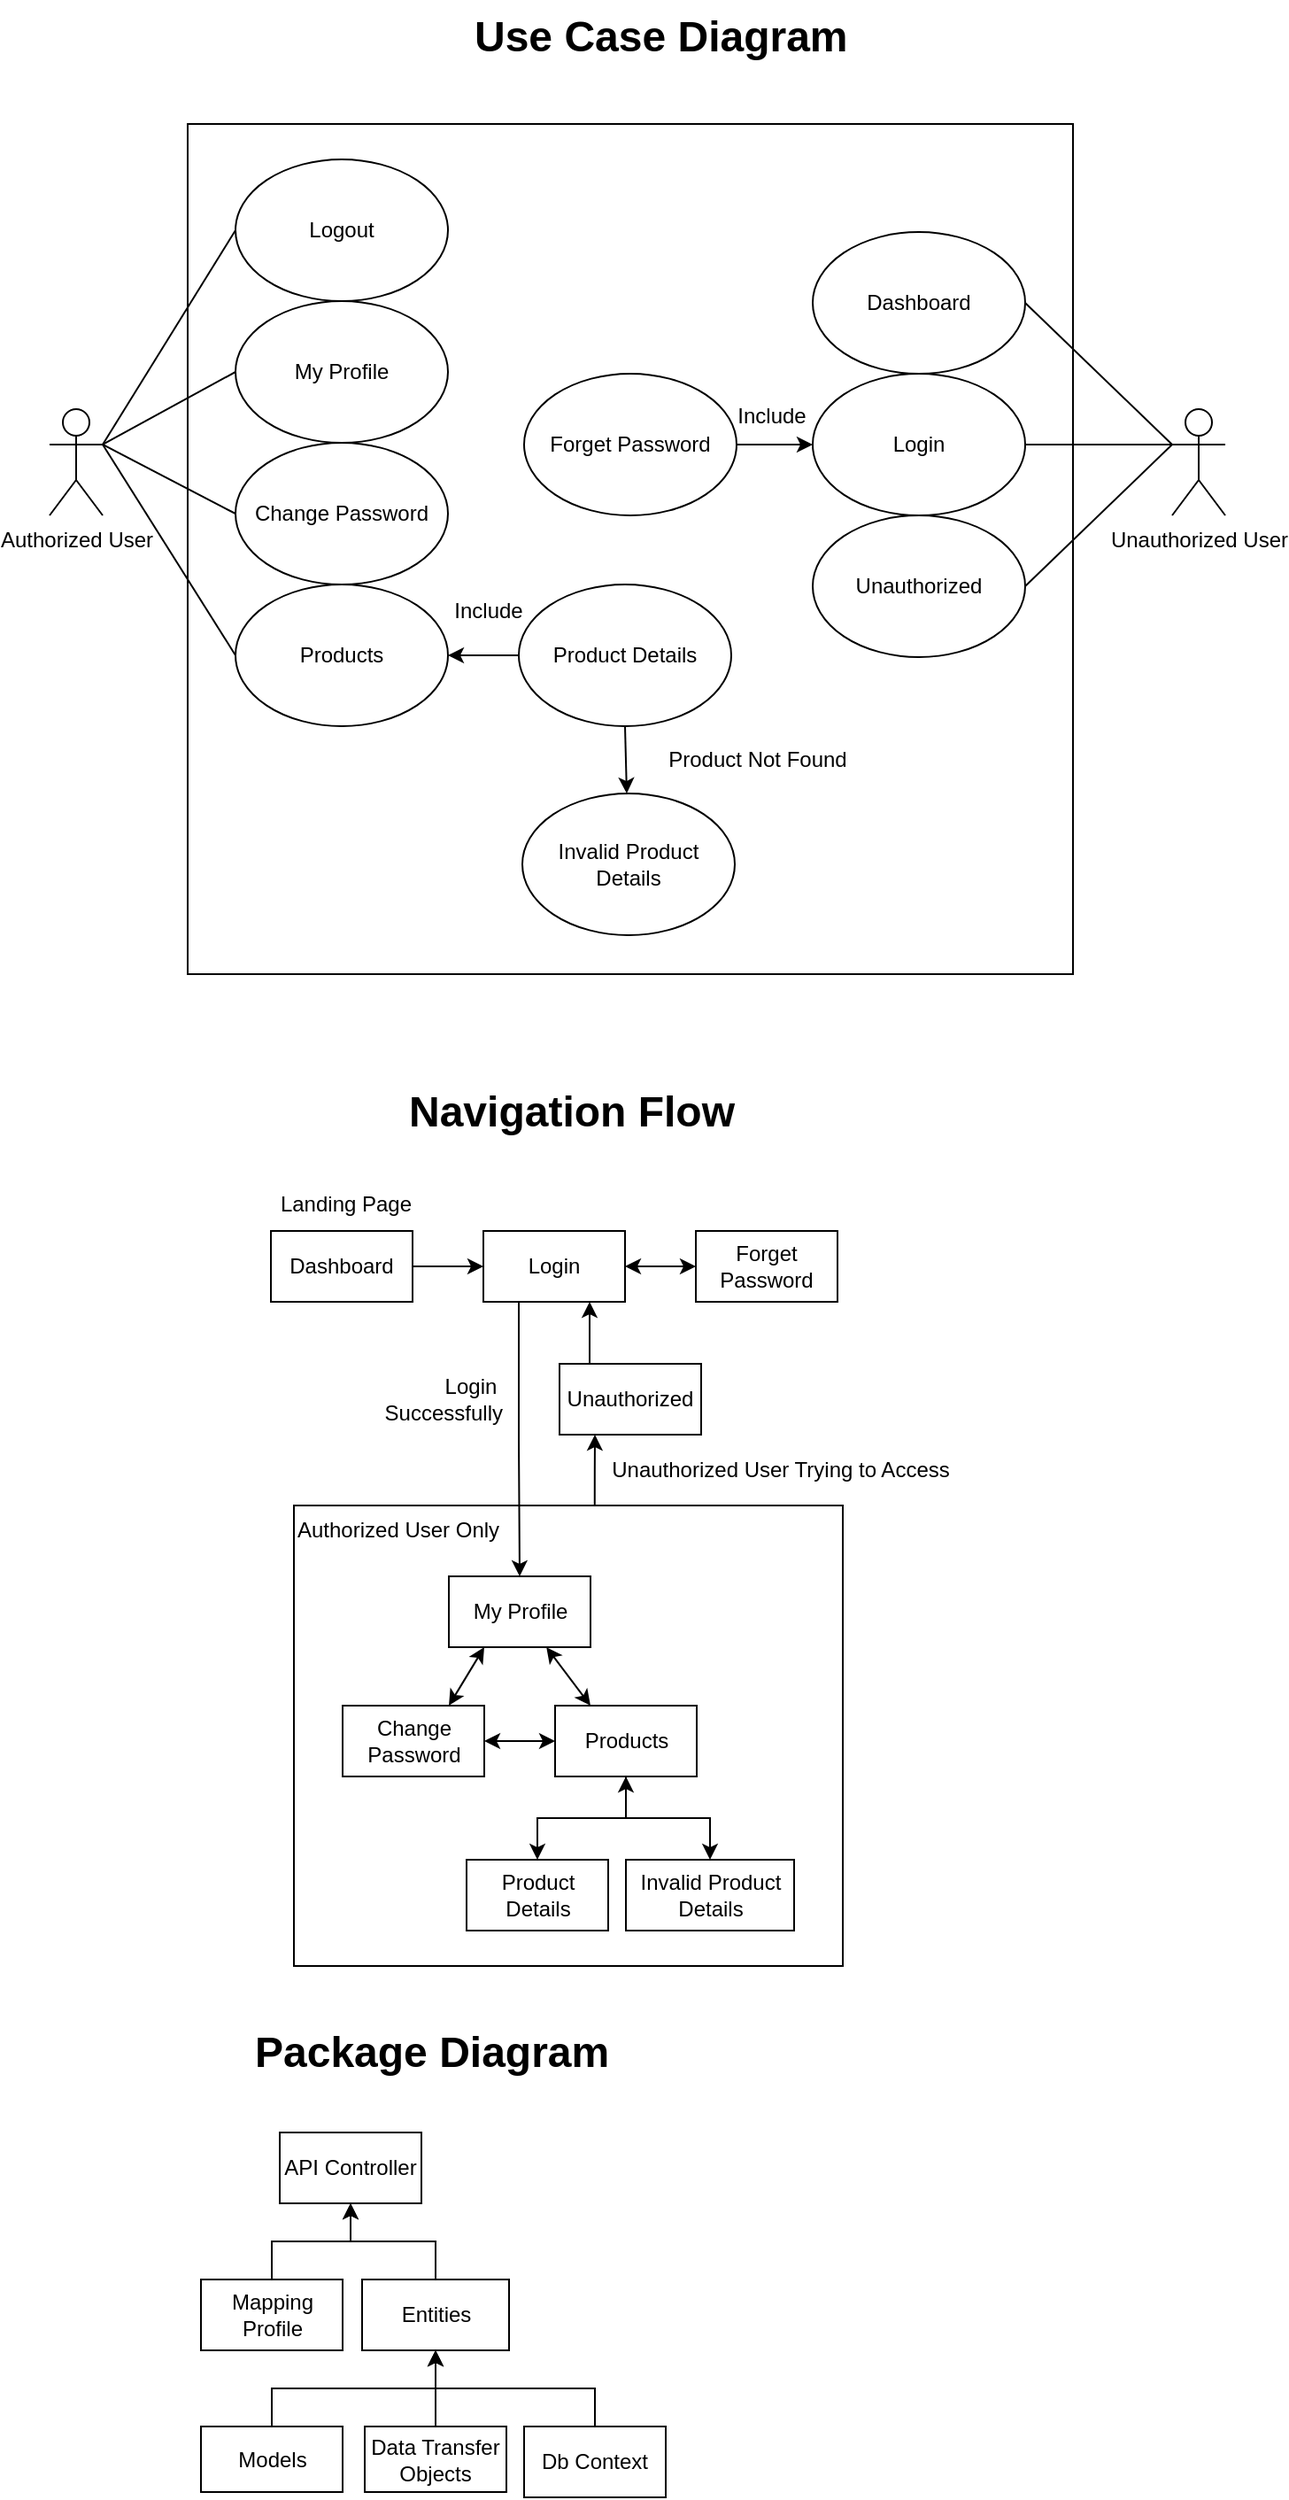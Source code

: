 <mxfile version="24.7.7">
  <diagram name="Page-1" id="6h4aRHLemwYXuyL-VMiY">
    <mxGraphModel dx="794" dy="493" grid="0" gridSize="10" guides="1" tooltips="1" connect="1" arrows="1" fold="1" page="1" pageScale="1" pageWidth="850" pageHeight="1100" math="0" shadow="0">
      <root>
        <mxCell id="0" />
        <mxCell id="1" parent="0" />
        <mxCell id="gtmcrclWsPZU6SZJLI6x-3" style="edgeStyle=orthogonalEdgeStyle;rounded=0;orthogonalLoop=1;jettySize=auto;html=1;exitX=0.548;exitY=0;exitDx=0;exitDy=0;entryX=0.25;entryY=1;entryDx=0;entryDy=0;exitPerimeter=0;" parent="1" source="as6Bhv_U-mF8oLlvsq7q-39" target="as6Bhv_U-mF8oLlvsq7q-29" edge="1">
          <mxGeometry relative="1" as="geometry">
            <mxPoint x="402" y="924" as="targetPoint" />
          </mxGeometry>
        </mxCell>
        <mxCell id="as6Bhv_U-mF8oLlvsq7q-39" value="&lt;div&gt;Authorized User Only&lt;/div&gt;" style="rounded=0;whiteSpace=wrap;html=1;fillColor=none;align=left;verticalAlign=top;" parent="1" vertex="1">
          <mxGeometry x="210" y="920" width="310" height="260" as="geometry" />
        </mxCell>
        <mxCell id="as6Bhv_U-mF8oLlvsq7q-5" style="rounded=0;orthogonalLoop=1;jettySize=auto;html=1;exitX=0;exitY=0.333;exitDx=0;exitDy=0;exitPerimeter=0;endArrow=none;endFill=0;entryX=1;entryY=0.5;entryDx=0;entryDy=0;" parent="1" source="as6Bhv_U-mF8oLlvsq7q-1" target="as6Bhv_U-mF8oLlvsq7q-3" edge="1">
          <mxGeometry relative="1" as="geometry" />
        </mxCell>
        <mxCell id="as6Bhv_U-mF8oLlvsq7q-6" style="rounded=0;orthogonalLoop=1;jettySize=auto;html=1;exitX=0;exitY=0.333;exitDx=0;exitDy=0;exitPerimeter=0;endArrow=none;endFill=0;entryX=1;entryY=0.5;entryDx=0;entryDy=0;" parent="1" source="as6Bhv_U-mF8oLlvsq7q-1" target="as6Bhv_U-mF8oLlvsq7q-4" edge="1">
          <mxGeometry relative="1" as="geometry" />
        </mxCell>
        <mxCell id="as6Bhv_U-mF8oLlvsq7q-1" value="Unauthorized User" style="shape=umlActor;verticalLabelPosition=bottom;verticalAlign=top;html=1;outlineConnect=0;" parent="1" vertex="1">
          <mxGeometry x="706" y="301" width="30" height="60" as="geometry" />
        </mxCell>
        <mxCell id="as6Bhv_U-mF8oLlvsq7q-2" value="Authorized User" style="shape=umlActor;verticalLabelPosition=bottom;verticalAlign=top;html=1;outlineConnect=0;" parent="1" vertex="1">
          <mxGeometry x="72" y="301" width="30" height="60" as="geometry" />
        </mxCell>
        <mxCell id="as6Bhv_U-mF8oLlvsq7q-3" value="Dashboard" style="ellipse;whiteSpace=wrap;html=1;" parent="1" vertex="1">
          <mxGeometry x="503" y="201" width="120" height="80" as="geometry" />
        </mxCell>
        <mxCell id="as6Bhv_U-mF8oLlvsq7q-4" value="Login" style="ellipse;whiteSpace=wrap;html=1;" parent="1" vertex="1">
          <mxGeometry x="503" y="281" width="120" height="80" as="geometry" />
        </mxCell>
        <mxCell id="as6Bhv_U-mF8oLlvsq7q-7" value="Logout" style="ellipse;whiteSpace=wrap;html=1;" parent="1" vertex="1">
          <mxGeometry x="177" y="160" width="120" height="80" as="geometry" />
        </mxCell>
        <mxCell id="as6Bhv_U-mF8oLlvsq7q-57" style="rounded=0;orthogonalLoop=1;jettySize=auto;html=1;exitX=1;exitY=0.5;exitDx=0;exitDy=0;entryX=0;entryY=0.5;entryDx=0;entryDy=0;" parent="1" source="as6Bhv_U-mF8oLlvsq7q-8" target="as6Bhv_U-mF8oLlvsq7q-4" edge="1">
          <mxGeometry relative="1" as="geometry" />
        </mxCell>
        <mxCell id="as6Bhv_U-mF8oLlvsq7q-8" value="Forget Password" style="ellipse;whiteSpace=wrap;html=1;" parent="1" vertex="1">
          <mxGeometry x="340" y="281" width="120" height="80" as="geometry" />
        </mxCell>
        <mxCell id="as6Bhv_U-mF8oLlvsq7q-10" value="Unauthorized" style="ellipse;whiteSpace=wrap;html=1;" parent="1" vertex="1">
          <mxGeometry x="503" y="361" width="120" height="80" as="geometry" />
        </mxCell>
        <mxCell id="as6Bhv_U-mF8oLlvsq7q-11" style="rounded=0;orthogonalLoop=1;jettySize=auto;html=1;exitX=0;exitY=0.333;exitDx=0;exitDy=0;exitPerimeter=0;endArrow=none;endFill=0;entryX=1;entryY=0.5;entryDx=0;entryDy=0;" parent="1" source="as6Bhv_U-mF8oLlvsq7q-1" target="as6Bhv_U-mF8oLlvsq7q-10" edge="1">
          <mxGeometry relative="1" as="geometry">
            <mxPoint x="163" y="371" as="sourcePoint" />
            <mxPoint x="523" y="388" as="targetPoint" />
          </mxGeometry>
        </mxCell>
        <mxCell id="as6Bhv_U-mF8oLlvsq7q-12" style="rounded=0;orthogonalLoop=1;jettySize=auto;html=1;exitX=1;exitY=0.333;exitDx=0;exitDy=0;exitPerimeter=0;endArrow=none;endFill=0;entryX=0;entryY=0.5;entryDx=0;entryDy=0;" parent="1" source="as6Bhv_U-mF8oLlvsq7q-2" target="as6Bhv_U-mF8oLlvsq7q-7" edge="1">
          <mxGeometry relative="1" as="geometry">
            <mxPoint x="37" as="sourcePoint" />
            <mxPoint x="391" y="95" as="targetPoint" />
          </mxGeometry>
        </mxCell>
        <mxCell id="as6Bhv_U-mF8oLlvsq7q-13" value="My Profile" style="ellipse;whiteSpace=wrap;html=1;" parent="1" vertex="1">
          <mxGeometry x="177" y="240" width="120" height="80" as="geometry" />
        </mxCell>
        <mxCell id="as6Bhv_U-mF8oLlvsq7q-14" value="Change Password" style="ellipse;whiteSpace=wrap;html=1;" parent="1" vertex="1">
          <mxGeometry x="177" y="320" width="120" height="80" as="geometry" />
        </mxCell>
        <mxCell id="as6Bhv_U-mF8oLlvsq7q-15" value="Products" style="ellipse;whiteSpace=wrap;html=1;" parent="1" vertex="1">
          <mxGeometry x="177" y="400" width="120" height="80" as="geometry" />
        </mxCell>
        <mxCell id="as6Bhv_U-mF8oLlvsq7q-59" style="rounded=0;orthogonalLoop=1;jettySize=auto;html=1;exitX=0;exitY=0.5;exitDx=0;exitDy=0;entryX=1;entryY=0.5;entryDx=0;entryDy=0;" parent="1" source="as6Bhv_U-mF8oLlvsq7q-16" target="as6Bhv_U-mF8oLlvsq7q-15" edge="1">
          <mxGeometry relative="1" as="geometry" />
        </mxCell>
        <mxCell id="as6Bhv_U-mF8oLlvsq7q-60" style="rounded=0;orthogonalLoop=1;jettySize=auto;html=1;exitX=0.5;exitY=1;exitDx=0;exitDy=0;" parent="1" source="as6Bhv_U-mF8oLlvsq7q-16" target="as6Bhv_U-mF8oLlvsq7q-17" edge="1">
          <mxGeometry relative="1" as="geometry" />
        </mxCell>
        <mxCell id="as6Bhv_U-mF8oLlvsq7q-16" value="Product Details" style="ellipse;whiteSpace=wrap;html=1;" parent="1" vertex="1">
          <mxGeometry x="337" y="400" width="120" height="80" as="geometry" />
        </mxCell>
        <mxCell id="as6Bhv_U-mF8oLlvsq7q-17" value="Invalid Product Details" style="ellipse;whiteSpace=wrap;html=1;" parent="1" vertex="1">
          <mxGeometry x="339" y="518" width="120" height="80" as="geometry" />
        </mxCell>
        <mxCell id="as6Bhv_U-mF8oLlvsq7q-18" style="rounded=0;orthogonalLoop=1;jettySize=auto;html=1;exitX=1;exitY=0.333;exitDx=0;exitDy=0;exitPerimeter=0;endArrow=none;endFill=0;entryX=0;entryY=0.5;entryDx=0;entryDy=0;" parent="1" source="as6Bhv_U-mF8oLlvsq7q-2" target="as6Bhv_U-mF8oLlvsq7q-13" edge="1">
          <mxGeometry relative="1" as="geometry">
            <mxPoint x="37" y="110" as="sourcePoint" />
            <mxPoint x="190" y="147" as="targetPoint" />
          </mxGeometry>
        </mxCell>
        <mxCell id="as6Bhv_U-mF8oLlvsq7q-19" style="rounded=0;orthogonalLoop=1;jettySize=auto;html=1;exitX=1;exitY=0.333;exitDx=0;exitDy=0;exitPerimeter=0;endArrow=none;endFill=0;entryX=0;entryY=0.5;entryDx=0;entryDy=0;" parent="1" source="as6Bhv_U-mF8oLlvsq7q-2" target="as6Bhv_U-mF8oLlvsq7q-14" edge="1">
          <mxGeometry relative="1" as="geometry">
            <mxPoint x="47" y="120" as="sourcePoint" />
            <mxPoint x="200" y="157" as="targetPoint" />
          </mxGeometry>
        </mxCell>
        <mxCell id="as6Bhv_U-mF8oLlvsq7q-20" style="rounded=0;orthogonalLoop=1;jettySize=auto;html=1;exitX=1;exitY=0.333;exitDx=0;exitDy=0;exitPerimeter=0;endArrow=none;endFill=0;entryX=0;entryY=0.5;entryDx=0;entryDy=0;" parent="1" source="as6Bhv_U-mF8oLlvsq7q-2" target="as6Bhv_U-mF8oLlvsq7q-15" edge="1">
          <mxGeometry relative="1" as="geometry">
            <mxPoint x="57" y="130" as="sourcePoint" />
            <mxPoint x="210" y="167" as="targetPoint" />
          </mxGeometry>
        </mxCell>
        <mxCell id="as6Bhv_U-mF8oLlvsq7q-25" value="&lt;h1 style=&quot;margin-top: 0px;&quot;&gt;Use Case Diagram&lt;/h1&gt;" style="text;html=1;whiteSpace=wrap;overflow=hidden;rounded=0;" parent="1" vertex="1">
          <mxGeometry x="310" y="70" width="224" height="44" as="geometry" />
        </mxCell>
        <mxCell id="as6Bhv_U-mF8oLlvsq7q-26" value="Dashboard" style="rounded=0;whiteSpace=wrap;html=1;" parent="1" vertex="1">
          <mxGeometry x="197" y="765" width="80" height="40" as="geometry" />
        </mxCell>
        <mxCell id="as6Bhv_U-mF8oLlvsq7q-33" style="edgeStyle=orthogonalEdgeStyle;rounded=0;orthogonalLoop=1;jettySize=auto;html=1;exitX=0.25;exitY=1;exitDx=0;exitDy=0;entryX=0.5;entryY=0;entryDx=0;entryDy=0;" parent="1" source="as6Bhv_U-mF8oLlvsq7q-27" target="as6Bhv_U-mF8oLlvsq7q-32" edge="1">
          <mxGeometry relative="1" as="geometry" />
        </mxCell>
        <mxCell id="as6Bhv_U-mF8oLlvsq7q-27" value="Login" style="rounded=0;whiteSpace=wrap;html=1;" parent="1" vertex="1">
          <mxGeometry x="317" y="765" width="80" height="40" as="geometry" />
        </mxCell>
        <mxCell id="as6Bhv_U-mF8oLlvsq7q-28" value="Forget Password" style="rounded=0;whiteSpace=wrap;html=1;" parent="1" vertex="1">
          <mxGeometry x="437" y="765" width="80" height="40" as="geometry" />
        </mxCell>
        <mxCell id="gtmcrclWsPZU6SZJLI6x-4" style="rounded=0;orthogonalLoop=1;jettySize=auto;html=1;exitX=0.25;exitY=0;exitDx=0;exitDy=0;entryX=0.75;entryY=1;entryDx=0;entryDy=0;edgeStyle=orthogonalEdgeStyle;" parent="1" source="as6Bhv_U-mF8oLlvsq7q-29" target="as6Bhv_U-mF8oLlvsq7q-27" edge="1">
          <mxGeometry relative="1" as="geometry">
            <mxPoint x="360" y="780" as="targetPoint" />
          </mxGeometry>
        </mxCell>
        <mxCell id="as6Bhv_U-mF8oLlvsq7q-29" value="Unauthorized" style="rounded=0;whiteSpace=wrap;html=1;" parent="1" vertex="1">
          <mxGeometry x="360" y="840" width="80" height="40" as="geometry" />
        </mxCell>
        <mxCell id="as6Bhv_U-mF8oLlvsq7q-30" value="" style="endArrow=classic;html=1;rounded=0;exitX=1;exitY=0.5;exitDx=0;exitDy=0;entryX=0;entryY=0.5;entryDx=0;entryDy=0;" parent="1" source="as6Bhv_U-mF8oLlvsq7q-26" target="as6Bhv_U-mF8oLlvsq7q-27" edge="1">
          <mxGeometry width="50" height="50" relative="1" as="geometry">
            <mxPoint x="527" y="735" as="sourcePoint" />
            <mxPoint x="577" y="685" as="targetPoint" />
          </mxGeometry>
        </mxCell>
        <mxCell id="as6Bhv_U-mF8oLlvsq7q-31" value="" style="endArrow=classic;startArrow=classic;html=1;rounded=0;exitX=1;exitY=0.5;exitDx=0;exitDy=0;entryX=0;entryY=0.5;entryDx=0;entryDy=0;" parent="1" source="as6Bhv_U-mF8oLlvsq7q-27" target="as6Bhv_U-mF8oLlvsq7q-28" edge="1">
          <mxGeometry width="50" height="50" relative="1" as="geometry">
            <mxPoint x="527" y="735" as="sourcePoint" />
            <mxPoint x="577" y="685" as="targetPoint" />
          </mxGeometry>
        </mxCell>
        <mxCell id="as6Bhv_U-mF8oLlvsq7q-32" value="My Profile" style="rounded=0;whiteSpace=wrap;html=1;" parent="1" vertex="1">
          <mxGeometry x="297.5" y="960" width="80" height="40" as="geometry" />
        </mxCell>
        <mxCell id="as6Bhv_U-mF8oLlvsq7q-34" value="Change Password" style="rounded=0;whiteSpace=wrap;html=1;" parent="1" vertex="1">
          <mxGeometry x="237.5" y="1033" width="80" height="40" as="geometry" />
        </mxCell>
        <mxCell id="as6Bhv_U-mF8oLlvsq7q-35" value="" style="endArrow=classic;startArrow=classic;html=1;rounded=0;exitX=0.25;exitY=1;exitDx=0;exitDy=0;entryX=0.75;entryY=0;entryDx=0;entryDy=0;" parent="1" source="as6Bhv_U-mF8oLlvsq7q-32" target="as6Bhv_U-mF8oLlvsq7q-34" edge="1">
          <mxGeometry width="50" height="50" relative="1" as="geometry">
            <mxPoint x="455.5" y="870" as="sourcePoint" />
            <mxPoint x="505.5" y="820" as="targetPoint" />
          </mxGeometry>
        </mxCell>
        <mxCell id="as6Bhv_U-mF8oLlvsq7q-36" value="Products" style="rounded=0;whiteSpace=wrap;html=1;" parent="1" vertex="1">
          <mxGeometry x="357.5" y="1033" width="80" height="40" as="geometry" />
        </mxCell>
        <mxCell id="as6Bhv_U-mF8oLlvsq7q-37" value="" style="endArrow=classic;startArrow=classic;html=1;rounded=0;entryX=0;entryY=0.5;entryDx=0;entryDy=0;exitX=1;exitY=0.5;exitDx=0;exitDy=0;" parent="1" source="as6Bhv_U-mF8oLlvsq7q-34" target="as6Bhv_U-mF8oLlvsq7q-36" edge="1">
          <mxGeometry width="50" height="50" relative="1" as="geometry">
            <mxPoint x="455.5" y="840" as="sourcePoint" />
            <mxPoint x="505.5" y="790" as="targetPoint" />
          </mxGeometry>
        </mxCell>
        <mxCell id="as6Bhv_U-mF8oLlvsq7q-41" value="Product Details" style="rounded=0;whiteSpace=wrap;html=1;" parent="1" vertex="1">
          <mxGeometry x="307.5" y="1120" width="80" height="40" as="geometry" />
        </mxCell>
        <mxCell id="as6Bhv_U-mF8oLlvsq7q-42" value="Invalid Product Details" style="rounded=0;whiteSpace=wrap;html=1;" parent="1" vertex="1">
          <mxGeometry x="397.5" y="1120" width="95" height="40" as="geometry" />
        </mxCell>
        <mxCell id="as6Bhv_U-mF8oLlvsq7q-43" value="" style="endArrow=classic;startArrow=classic;html=1;rounded=0;entryX=0.5;entryY=1;entryDx=0;entryDy=0;exitX=0.5;exitY=0;exitDx=0;exitDy=0;edgeStyle=orthogonalEdgeStyle;" parent="1" source="as6Bhv_U-mF8oLlvsq7q-41" target="as6Bhv_U-mF8oLlvsq7q-36" edge="1">
          <mxGeometry width="50" height="50" relative="1" as="geometry">
            <mxPoint x="425.5" y="830" as="sourcePoint" />
            <mxPoint x="475.5" y="780" as="targetPoint" />
          </mxGeometry>
        </mxCell>
        <mxCell id="as6Bhv_U-mF8oLlvsq7q-44" value="" style="endArrow=classic;html=1;rounded=0;entryX=0.5;entryY=0;entryDx=0;entryDy=0;exitX=0.5;exitY=1;exitDx=0;exitDy=0;edgeStyle=orthogonalEdgeStyle;" parent="1" source="as6Bhv_U-mF8oLlvsq7q-36" target="as6Bhv_U-mF8oLlvsq7q-42" edge="1">
          <mxGeometry width="50" height="50" relative="1" as="geometry">
            <mxPoint x="425.5" y="830" as="sourcePoint" />
            <mxPoint x="475.5" y="780" as="targetPoint" />
          </mxGeometry>
        </mxCell>
        <mxCell id="as6Bhv_U-mF8oLlvsq7q-53" value="Login&amp;nbsp;&lt;div&gt;&lt;span style=&quot;background-color: initial;&quot;&gt;Successfully&lt;/span&gt;&lt;/div&gt;" style="text;html=1;align=right;verticalAlign=middle;whiteSpace=wrap;rounded=0;fillColor=default;" parent="1" vertex="1">
          <mxGeometry x="260" y="845" width="70" height="30" as="geometry" />
        </mxCell>
        <mxCell id="as6Bhv_U-mF8oLlvsq7q-56" value="&lt;h1 style=&quot;margin-top: 0px;&quot;&gt;Navigation Flow&lt;/h1&gt;" style="text;html=1;whiteSpace=wrap;overflow=hidden;rounded=0;" parent="1" vertex="1">
          <mxGeometry x="273" y="677" width="187" height="44" as="geometry" />
        </mxCell>
        <mxCell id="as6Bhv_U-mF8oLlvsq7q-61" value="Product Not Found" style="text;html=1;align=center;verticalAlign=middle;whiteSpace=wrap;rounded=0;" parent="1" vertex="1">
          <mxGeometry x="414" y="484" width="116" height="30" as="geometry" />
        </mxCell>
        <mxCell id="as6Bhv_U-mF8oLlvsq7q-65" value="Include" style="text;html=1;align=center;verticalAlign=middle;whiteSpace=wrap;rounded=0;" parent="1" vertex="1">
          <mxGeometry x="450" y="290" width="60" height="30" as="geometry" />
        </mxCell>
        <mxCell id="as6Bhv_U-mF8oLlvsq7q-66" value="Include" style="text;html=1;align=center;verticalAlign=middle;whiteSpace=wrap;rounded=0;" parent="1" vertex="1">
          <mxGeometry x="290" y="400" width="60" height="30" as="geometry" />
        </mxCell>
        <mxCell id="as6Bhv_U-mF8oLlvsq7q-67" value="" style="rounded=0;whiteSpace=wrap;html=1;fillColor=none;" parent="1" vertex="1">
          <mxGeometry x="150" y="140" width="500" height="480" as="geometry" />
        </mxCell>
        <mxCell id="gtmcrclWsPZU6SZJLI6x-1" value="Landing Page" style="text;html=1;align=center;verticalAlign=middle;whiteSpace=wrap;rounded=0;" parent="1" vertex="1">
          <mxGeometry x="197" y="735" width="85" height="30" as="geometry" />
        </mxCell>
        <mxCell id="gtmcrclWsPZU6SZJLI6x-2" value="" style="endArrow=classic;startArrow=classic;html=1;rounded=0;entryX=0.25;entryY=0;entryDx=0;entryDy=0;" parent="1" source="as6Bhv_U-mF8oLlvsq7q-32" target="as6Bhv_U-mF8oLlvsq7q-36" edge="1">
          <mxGeometry width="50" height="50" relative="1" as="geometry">
            <mxPoint x="290.5" y="1030" as="sourcePoint" />
            <mxPoint x="340.5" y="980" as="targetPoint" />
          </mxGeometry>
        </mxCell>
        <mxCell id="gtmcrclWsPZU6SZJLI6x-7" value="Unauthorized User Trying to Access" style="text;html=1;align=center;verticalAlign=middle;whiteSpace=wrap;rounded=0;" parent="1" vertex="1">
          <mxGeometry x="380" y="885" width="210" height="30" as="geometry" />
        </mxCell>
        <mxCell id="qlI3QJSRjc4aF7dmRZrX-1" value="API Controller" style="rounded=0;whiteSpace=wrap;html=1;" parent="1" vertex="1">
          <mxGeometry x="202" y="1274" width="80" height="40" as="geometry" />
        </mxCell>
        <mxCell id="qlI3QJSRjc4aF7dmRZrX-16" style="edgeStyle=orthogonalEdgeStyle;rounded=0;orthogonalLoop=1;jettySize=auto;html=1;exitX=0.5;exitY=0;exitDx=0;exitDy=0;entryX=0.5;entryY=1;entryDx=0;entryDy=0;" parent="1" source="qlI3QJSRjc4aF7dmRZrX-3" target="qlI3QJSRjc4aF7dmRZrX-4" edge="1">
          <mxGeometry relative="1" as="geometry" />
        </mxCell>
        <mxCell id="qlI3QJSRjc4aF7dmRZrX-3" value="Db Context" style="rounded=0;whiteSpace=wrap;html=1;" parent="1" vertex="1">
          <mxGeometry x="340" y="1440" width="80" height="40" as="geometry" />
        </mxCell>
        <mxCell id="Uaf4c7BMgzaY-VPKB1kA-1" style="edgeStyle=orthogonalEdgeStyle;rounded=0;orthogonalLoop=1;jettySize=auto;html=1;exitX=0.5;exitY=0;exitDx=0;exitDy=0;entryX=0.5;entryY=1;entryDx=0;entryDy=0;" edge="1" parent="1" source="qlI3QJSRjc4aF7dmRZrX-4" target="qlI3QJSRjc4aF7dmRZrX-1">
          <mxGeometry relative="1" as="geometry" />
        </mxCell>
        <mxCell id="qlI3QJSRjc4aF7dmRZrX-4" value="Entities" style="rounded=0;whiteSpace=wrap;html=1;" parent="1" vertex="1">
          <mxGeometry x="248.5" y="1357" width="83" height="40" as="geometry" />
        </mxCell>
        <mxCell id="qlI3QJSRjc4aF7dmRZrX-7" style="edgeStyle=orthogonalEdgeStyle;rounded=0;orthogonalLoop=1;jettySize=auto;html=1;exitX=0.5;exitY=0;exitDx=0;exitDy=0;" parent="1" source="qlI3QJSRjc4aF7dmRZrX-5" target="qlI3QJSRjc4aF7dmRZrX-4" edge="1">
          <mxGeometry relative="1" as="geometry" />
        </mxCell>
        <mxCell id="qlI3QJSRjc4aF7dmRZrX-5" value="Models" style="rounded=0;whiteSpace=wrap;html=1;" parent="1" vertex="1">
          <mxGeometry x="157.5" y="1440" width="80" height="37" as="geometry" />
        </mxCell>
        <mxCell id="qlI3QJSRjc4aF7dmRZrX-8" style="edgeStyle=orthogonalEdgeStyle;rounded=0;orthogonalLoop=1;jettySize=auto;html=1;exitX=0.5;exitY=0;exitDx=0;exitDy=0;" parent="1" source="qlI3QJSRjc4aF7dmRZrX-6" target="qlI3QJSRjc4aF7dmRZrX-4" edge="1">
          <mxGeometry relative="1" as="geometry" />
        </mxCell>
        <mxCell id="qlI3QJSRjc4aF7dmRZrX-6" value="Data Transfer Objects" style="rounded=0;whiteSpace=wrap;html=1;" parent="1" vertex="1">
          <mxGeometry x="250" y="1440" width="80" height="37" as="geometry" />
        </mxCell>
        <mxCell id="qlI3QJSRjc4aF7dmRZrX-18" style="edgeStyle=orthogonalEdgeStyle;rounded=0;orthogonalLoop=1;jettySize=auto;html=1;exitX=0.5;exitY=0;exitDx=0;exitDy=0;" parent="1" source="qlI3QJSRjc4aF7dmRZrX-17" target="qlI3QJSRjc4aF7dmRZrX-1" edge="1">
          <mxGeometry relative="1" as="geometry" />
        </mxCell>
        <mxCell id="qlI3QJSRjc4aF7dmRZrX-17" value="Mapping Profile" style="rounded=0;whiteSpace=wrap;html=1;" parent="1" vertex="1">
          <mxGeometry x="157.5" y="1357" width="80" height="40" as="geometry" />
        </mxCell>
        <mxCell id="qlI3QJSRjc4aF7dmRZrX-24" value="&lt;h1 style=&quot;margin-top: 0px;&quot;&gt;Package Diagram&lt;/h1&gt;" style="text;html=1;whiteSpace=wrap;overflow=hidden;rounded=0;" parent="1" vertex="1">
          <mxGeometry x="186" y="1208" width="208" height="44" as="geometry" />
        </mxCell>
      </root>
    </mxGraphModel>
  </diagram>
</mxfile>
